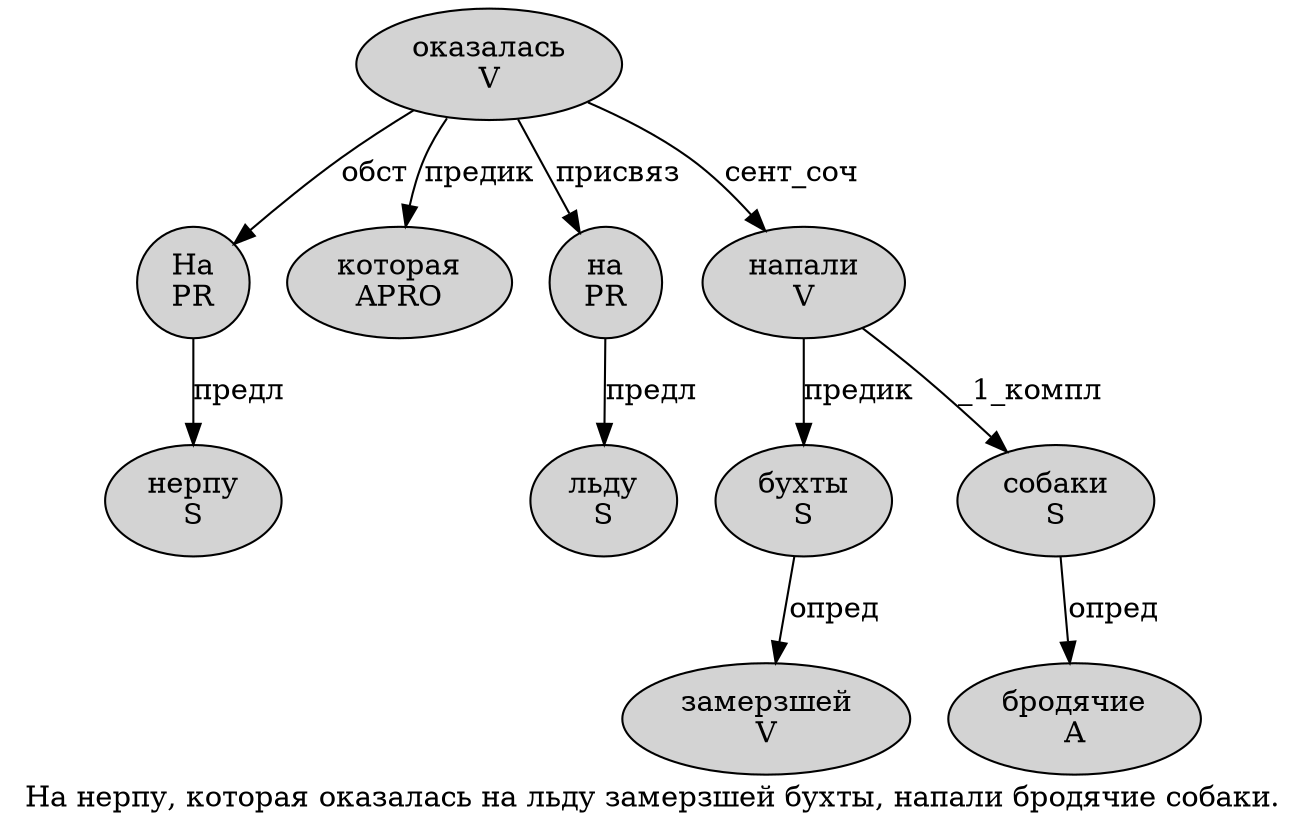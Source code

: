 digraph SENTENCE_864 {
	graph [label="На нерпу, которая оказалась на льду замерзшей бухты, напали бродячие собаки."]
	node [style=filled]
		0 [label="На
PR" color="" fillcolor=lightgray penwidth=1 shape=ellipse]
		1 [label="нерпу
S" color="" fillcolor=lightgray penwidth=1 shape=ellipse]
		3 [label="которая
APRO" color="" fillcolor=lightgray penwidth=1 shape=ellipse]
		4 [label="оказалась
V" color="" fillcolor=lightgray penwidth=1 shape=ellipse]
		5 [label="на
PR" color="" fillcolor=lightgray penwidth=1 shape=ellipse]
		6 [label="льду
S" color="" fillcolor=lightgray penwidth=1 shape=ellipse]
		7 [label="замерзшей
V" color="" fillcolor=lightgray penwidth=1 shape=ellipse]
		8 [label="бухты
S" color="" fillcolor=lightgray penwidth=1 shape=ellipse]
		10 [label="напали
V" color="" fillcolor=lightgray penwidth=1 shape=ellipse]
		11 [label="бродячие
A" color="" fillcolor=lightgray penwidth=1 shape=ellipse]
		12 [label="собаки
S" color="" fillcolor=lightgray penwidth=1 shape=ellipse]
			12 -> 11 [label="опред"]
			10 -> 8 [label="предик"]
			10 -> 12 [label="_1_компл"]
			8 -> 7 [label="опред"]
			5 -> 6 [label="предл"]
			4 -> 0 [label="обст"]
			4 -> 3 [label="предик"]
			4 -> 5 [label="присвяз"]
			4 -> 10 [label="сент_соч"]
			0 -> 1 [label="предл"]
}